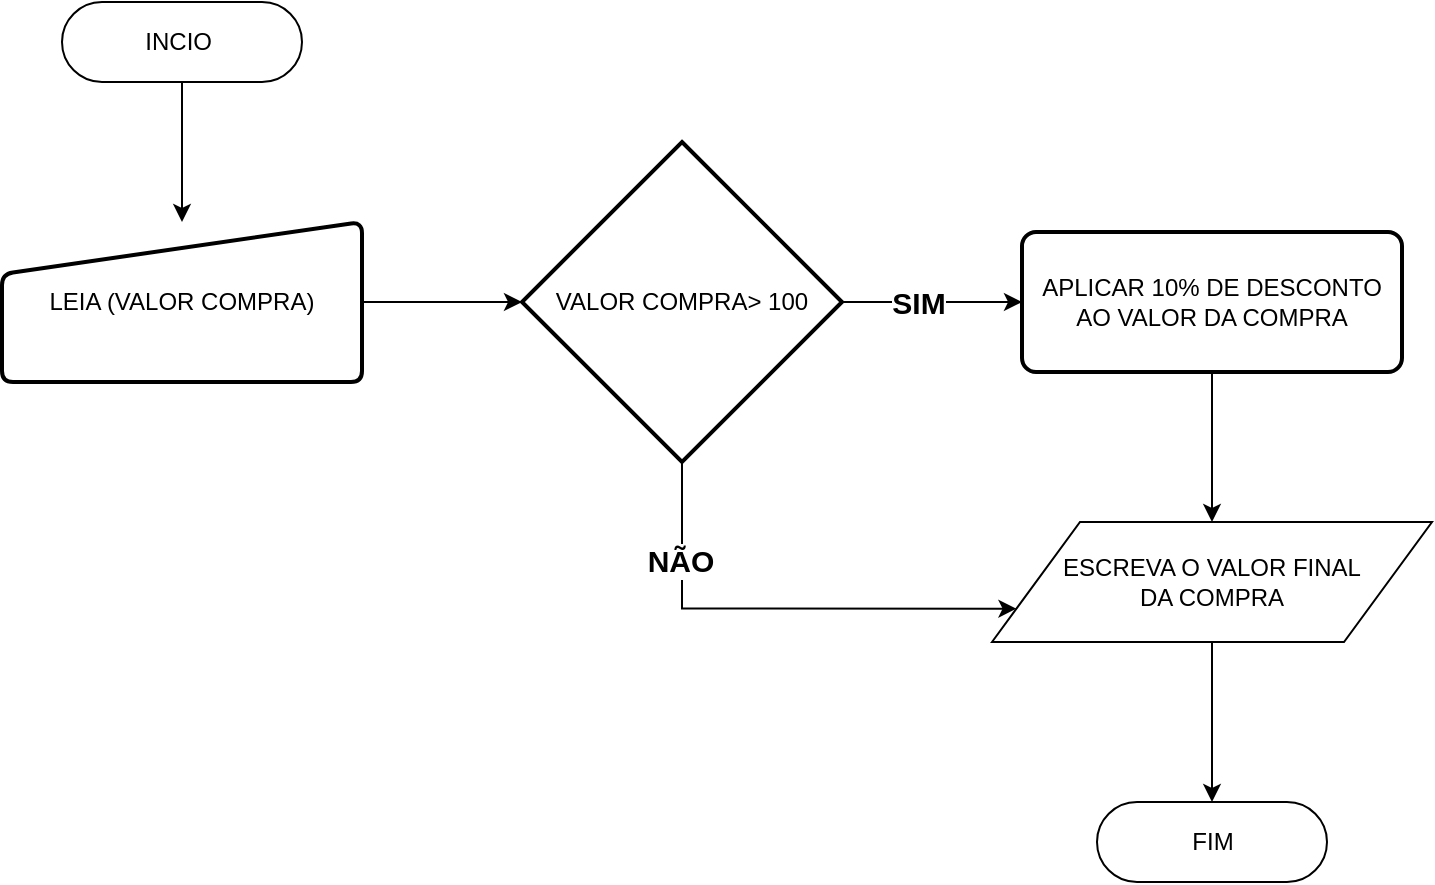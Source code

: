 <mxfile version="26.1.0">
  <diagram name="Página-1" id="CtuL0E7SvMVEuhlMUW5J">
    <mxGraphModel grid="1" page="1" gridSize="10" guides="1" tooltips="1" connect="1" arrows="1" fold="1" pageScale="1" pageWidth="827" pageHeight="1169" math="0" shadow="0">
      <root>
        <mxCell id="0" />
        <mxCell id="1" parent="0" />
        <mxCell id="IWKJ02ycokdes_ZEyXXj-9" value="FIM" style="html=1;dashed=0;whiteSpace=wrap;shape=mxgraph.dfd.start" vertex="1" parent="1">
          <mxGeometry x="737.5" y="-700" width="115" height="40" as="geometry" />
        </mxCell>
        <mxCell id="IWKJ02ycokdes_ZEyXXj-12" style="edgeStyle=orthogonalEdgeStyle;rounded=0;orthogonalLoop=1;jettySize=auto;html=1;" edge="1" parent="1" source="IWKJ02ycokdes_ZEyXXj-10" target="IWKJ02ycokdes_ZEyXXj-11">
          <mxGeometry relative="1" as="geometry" />
        </mxCell>
        <mxCell id="IWKJ02ycokdes_ZEyXXj-10" value="INCIO&amp;nbsp;" style="html=1;dashed=0;whiteSpace=wrap;shape=mxgraph.dfd.start" vertex="1" parent="1">
          <mxGeometry x="220" y="-1100" width="120" height="40" as="geometry" />
        </mxCell>
        <mxCell id="IWKJ02ycokdes_ZEyXXj-14" style="edgeStyle=orthogonalEdgeStyle;rounded=0;orthogonalLoop=1;jettySize=auto;html=1;" edge="1" parent="1" source="IWKJ02ycokdes_ZEyXXj-11" target="IWKJ02ycokdes_ZEyXXj-13">
          <mxGeometry relative="1" as="geometry">
            <Array as="points">
              <mxPoint x="390" y="-950" />
              <mxPoint x="390" y="-950" />
            </Array>
          </mxGeometry>
        </mxCell>
        <mxCell id="IWKJ02ycokdes_ZEyXXj-11" value="LEIA (VALOR COMPRA)" style="html=1;strokeWidth=2;shape=manualInput;whiteSpace=wrap;rounded=1;size=26;arcSize=11;" vertex="1" parent="1">
          <mxGeometry x="190" y="-990" width="180" height="80" as="geometry" />
        </mxCell>
        <mxCell id="IWKJ02ycokdes_ZEyXXj-16" style="edgeStyle=orthogonalEdgeStyle;rounded=0;orthogonalLoop=1;jettySize=auto;html=1;" edge="1" parent="1" source="IWKJ02ycokdes_ZEyXXj-13" target="IWKJ02ycokdes_ZEyXXj-15">
          <mxGeometry relative="1" as="geometry" />
        </mxCell>
        <mxCell id="IWKJ02ycokdes_ZEyXXj-17" value="SIM" style="edgeLabel;html=1;align=center;verticalAlign=middle;resizable=0;points=[];" connectable="0" vertex="1" parent="IWKJ02ycokdes_ZEyXXj-16">
          <mxGeometry x="-0.187" y="-2" relative="1" as="geometry">
            <mxPoint as="offset" />
          </mxGeometry>
        </mxCell>
        <mxCell id="IWKJ02ycokdes_ZEyXXj-25" value="&lt;font style=&quot;font-size: 15px;&quot;&gt;&lt;b&gt;SIM&lt;/b&gt;&lt;/font&gt;" style="edgeLabel;html=1;align=center;verticalAlign=middle;resizable=0;points=[];" connectable="0" vertex="1" parent="IWKJ02ycokdes_ZEyXXj-16">
          <mxGeometry x="-0.163" relative="1" as="geometry">
            <mxPoint as="offset" />
          </mxGeometry>
        </mxCell>
        <mxCell id="IWKJ02ycokdes_ZEyXXj-21" style="edgeStyle=orthogonalEdgeStyle;rounded=0;orthogonalLoop=1;jettySize=auto;html=1;entryX=0;entryY=0.75;entryDx=0;entryDy=0;" edge="1" parent="1" source="IWKJ02ycokdes_ZEyXXj-13" target="IWKJ02ycokdes_ZEyXXj-18">
          <mxGeometry relative="1" as="geometry">
            <Array as="points">
              <mxPoint x="530" y="-797" />
            </Array>
          </mxGeometry>
        </mxCell>
        <mxCell id="IWKJ02ycokdes_ZEyXXj-24" value="&lt;b&gt;&lt;font style=&quot;font-size: 15px;&quot;&gt;NÃO&lt;/font&gt;&lt;/b&gt;" style="edgeLabel;html=1;align=center;verticalAlign=middle;resizable=0;points=[];" connectable="0" vertex="1" parent="IWKJ02ycokdes_ZEyXXj-21">
          <mxGeometry x="-0.593" y="-1" relative="1" as="geometry">
            <mxPoint as="offset" />
          </mxGeometry>
        </mxCell>
        <mxCell id="IWKJ02ycokdes_ZEyXXj-13" value="VALOR COMPRA&amp;gt; 100" style="strokeWidth=2;html=1;shape=mxgraph.flowchart.decision;whiteSpace=wrap;" vertex="1" parent="1">
          <mxGeometry x="450" y="-1030" width="160" height="160" as="geometry" />
        </mxCell>
        <mxCell id="IWKJ02ycokdes_ZEyXXj-19" style="edgeStyle=orthogonalEdgeStyle;rounded=0;orthogonalLoop=1;jettySize=auto;html=1;" edge="1" parent="1" source="IWKJ02ycokdes_ZEyXXj-15" target="IWKJ02ycokdes_ZEyXXj-18">
          <mxGeometry relative="1" as="geometry" />
        </mxCell>
        <mxCell id="IWKJ02ycokdes_ZEyXXj-15" value="APLICAR 10% DE DESCONTO AO VALOR DA COMPRA" style="rounded=1;whiteSpace=wrap;html=1;absoluteArcSize=1;arcSize=14;strokeWidth=2;" vertex="1" parent="1">
          <mxGeometry x="700" y="-985" width="190" height="70" as="geometry" />
        </mxCell>
        <mxCell id="IWKJ02ycokdes_ZEyXXj-20" style="edgeStyle=orthogonalEdgeStyle;rounded=0;orthogonalLoop=1;jettySize=auto;html=1;" edge="1" parent="1" source="IWKJ02ycokdes_ZEyXXj-18" target="IWKJ02ycokdes_ZEyXXj-9">
          <mxGeometry relative="1" as="geometry" />
        </mxCell>
        <mxCell id="IWKJ02ycokdes_ZEyXXj-18" value="ESCREVA O VALOR FINAL&lt;div&gt;DA COMPRA&lt;/div&gt;" style="shape=parallelogram;perimeter=parallelogramPerimeter;whiteSpace=wrap;html=1;dashed=0;" vertex="1" parent="1">
          <mxGeometry x="685" y="-840" width="220" height="60" as="geometry" />
        </mxCell>
      </root>
    </mxGraphModel>
  </diagram>
</mxfile>
